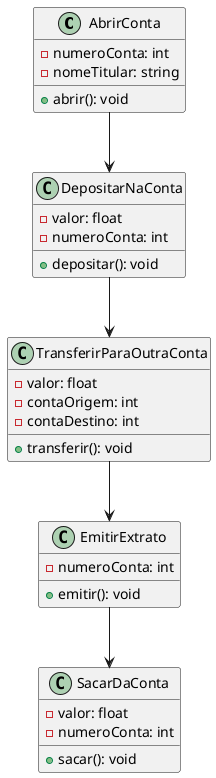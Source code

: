 @startuml name


class AbrirConta {
    - numeroConta: int
    - nomeTitular: string
    + abrir(): void
}

class DepositarNaConta {
    - valor: float
    - numeroConta: int
    + depositar(): void
}

class TransferirParaOutraConta {
    - valor: float
    - contaOrigem: int
    - contaDestino: int
    + transferir(): void
}

class EmitirExtrato {
    - numeroConta: int
    + emitir(): void
}

class SacarDaConta {
    - valor: float
    - numeroConta: int
    + sacar(): void
}

AbrirConta --> DepositarNaConta
DepositarNaConta --> TransferirParaOutraConta
TransferirParaOutraConta --> EmitirExtrato
EmitirExtrato --> SacarDaConta

@enduml